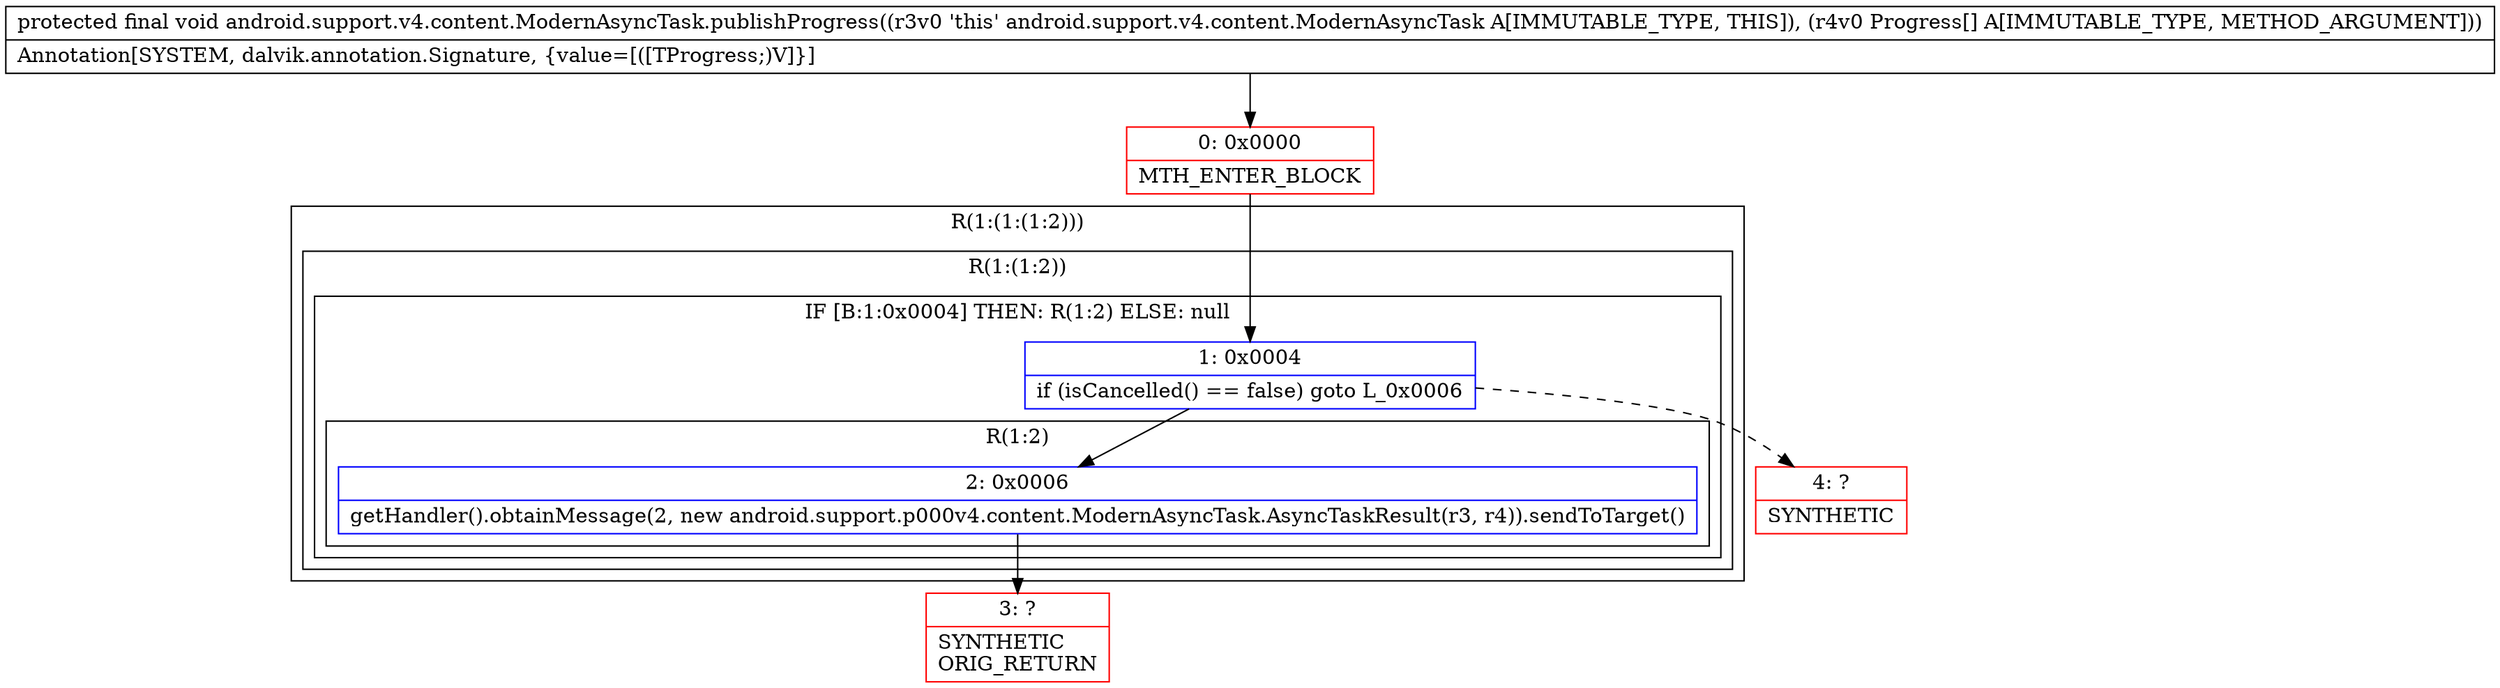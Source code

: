 digraph "CFG forandroid.support.v4.content.ModernAsyncTask.publishProgress([Ljava\/lang\/Object;)V" {
subgraph cluster_Region_1396465574 {
label = "R(1:(1:(1:2)))";
node [shape=record,color=blue];
subgraph cluster_Region_1540245070 {
label = "R(1:(1:2))";
node [shape=record,color=blue];
subgraph cluster_IfRegion_305240388 {
label = "IF [B:1:0x0004] THEN: R(1:2) ELSE: null";
node [shape=record,color=blue];
Node_1 [shape=record,label="{1\:\ 0x0004|if (isCancelled() == false) goto L_0x0006\l}"];
subgraph cluster_Region_596785171 {
label = "R(1:2)";
node [shape=record,color=blue];
Node_2 [shape=record,label="{2\:\ 0x0006|getHandler().obtainMessage(2, new android.support.p000v4.content.ModernAsyncTask.AsyncTaskResult(r3, r4)).sendToTarget()\l}"];
}
}
}
}
Node_0 [shape=record,color=red,label="{0\:\ 0x0000|MTH_ENTER_BLOCK\l}"];
Node_3 [shape=record,color=red,label="{3\:\ ?|SYNTHETIC\lORIG_RETURN\l}"];
Node_4 [shape=record,color=red,label="{4\:\ ?|SYNTHETIC\l}"];
MethodNode[shape=record,label="{protected final void android.support.v4.content.ModernAsyncTask.publishProgress((r3v0 'this' android.support.v4.content.ModernAsyncTask A[IMMUTABLE_TYPE, THIS]), (r4v0 Progress[] A[IMMUTABLE_TYPE, METHOD_ARGUMENT]))  | Annotation[SYSTEM, dalvik.annotation.Signature, \{value=[([TProgress;)V]\}]\l}"];
MethodNode -> Node_0;
Node_1 -> Node_2;
Node_1 -> Node_4[style=dashed];
Node_2 -> Node_3;
Node_0 -> Node_1;
}

